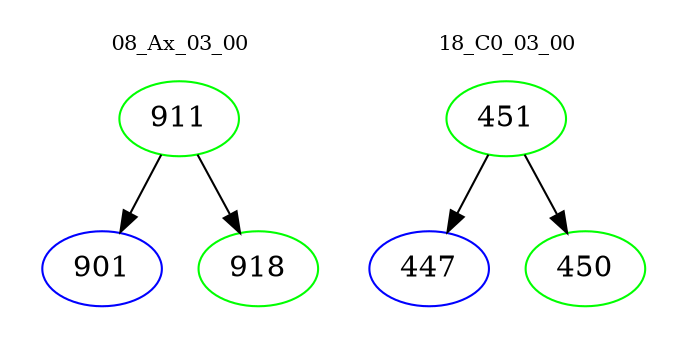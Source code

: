 digraph{
subgraph cluster_0 {
color = white
label = "08_Ax_03_00";
fontsize=10;
T0_911 [label="911", color="green"]
T0_911 -> T0_901 [color="black"]
T0_901 [label="901", color="blue"]
T0_911 -> T0_918 [color="black"]
T0_918 [label="918", color="green"]
}
subgraph cluster_1 {
color = white
label = "18_C0_03_00";
fontsize=10;
T1_451 [label="451", color="green"]
T1_451 -> T1_447 [color="black"]
T1_447 [label="447", color="blue"]
T1_451 -> T1_450 [color="black"]
T1_450 [label="450", color="green"]
}
}
